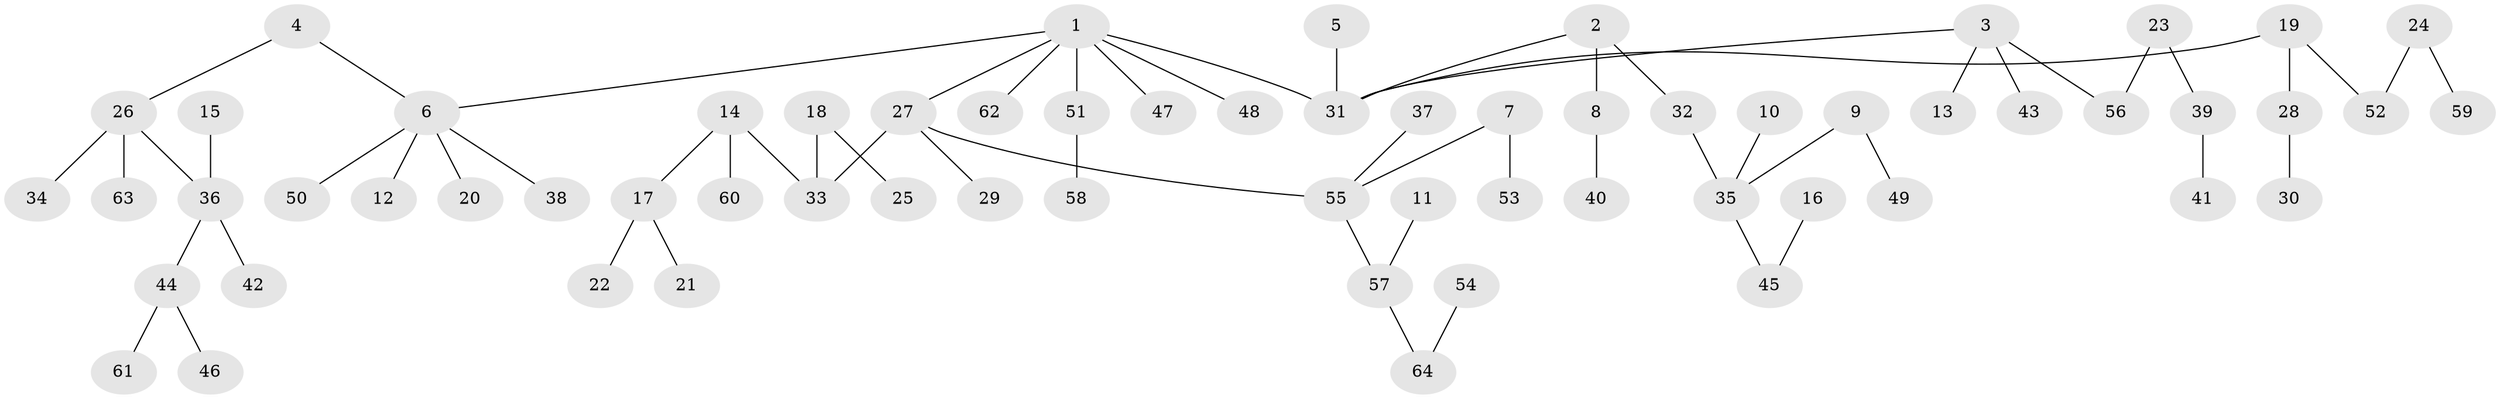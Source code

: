 // original degree distribution, {7: 0.015748031496062992, 6: 0.015748031496062992, 2: 0.2677165354330709, 3: 0.11811023622047244, 4: 0.03937007874015748, 5: 0.047244094488188976, 1: 0.49606299212598426}
// Generated by graph-tools (version 1.1) at 2025/02/03/09/25 03:02:16]
// undirected, 64 vertices, 63 edges
graph export_dot {
graph [start="1"]
  node [color=gray90,style=filled];
  1;
  2;
  3;
  4;
  5;
  6;
  7;
  8;
  9;
  10;
  11;
  12;
  13;
  14;
  15;
  16;
  17;
  18;
  19;
  20;
  21;
  22;
  23;
  24;
  25;
  26;
  27;
  28;
  29;
  30;
  31;
  32;
  33;
  34;
  35;
  36;
  37;
  38;
  39;
  40;
  41;
  42;
  43;
  44;
  45;
  46;
  47;
  48;
  49;
  50;
  51;
  52;
  53;
  54;
  55;
  56;
  57;
  58;
  59;
  60;
  61;
  62;
  63;
  64;
  1 -- 6 [weight=1.0];
  1 -- 27 [weight=1.0];
  1 -- 31 [weight=1.0];
  1 -- 47 [weight=1.0];
  1 -- 48 [weight=1.0];
  1 -- 51 [weight=1.0];
  1 -- 62 [weight=1.0];
  2 -- 8 [weight=1.0];
  2 -- 31 [weight=1.0];
  2 -- 32 [weight=1.0];
  3 -- 13 [weight=1.0];
  3 -- 31 [weight=1.0];
  3 -- 43 [weight=1.0];
  3 -- 56 [weight=1.0];
  4 -- 6 [weight=1.0];
  4 -- 26 [weight=1.0];
  5 -- 31 [weight=1.0];
  6 -- 12 [weight=1.0];
  6 -- 20 [weight=1.0];
  6 -- 38 [weight=1.0];
  6 -- 50 [weight=1.0];
  7 -- 53 [weight=1.0];
  7 -- 55 [weight=1.0];
  8 -- 40 [weight=1.0];
  9 -- 35 [weight=1.0];
  9 -- 49 [weight=1.0];
  10 -- 35 [weight=1.0];
  11 -- 57 [weight=1.0];
  14 -- 17 [weight=1.0];
  14 -- 33 [weight=1.0];
  14 -- 60 [weight=1.0];
  15 -- 36 [weight=1.0];
  16 -- 45 [weight=1.0];
  17 -- 21 [weight=1.0];
  17 -- 22 [weight=1.0];
  18 -- 25 [weight=1.0];
  18 -- 33 [weight=1.0];
  19 -- 28 [weight=1.0];
  19 -- 31 [weight=1.0];
  19 -- 52 [weight=1.0];
  23 -- 39 [weight=1.0];
  23 -- 56 [weight=1.0];
  24 -- 52 [weight=1.0];
  24 -- 59 [weight=1.0];
  26 -- 34 [weight=1.0];
  26 -- 36 [weight=1.0];
  26 -- 63 [weight=1.0];
  27 -- 29 [weight=1.0];
  27 -- 33 [weight=1.0];
  27 -- 55 [weight=1.0];
  28 -- 30 [weight=1.0];
  32 -- 35 [weight=1.0];
  35 -- 45 [weight=1.0];
  36 -- 42 [weight=1.0];
  36 -- 44 [weight=1.0];
  37 -- 55 [weight=1.0];
  39 -- 41 [weight=1.0];
  44 -- 46 [weight=1.0];
  44 -- 61 [weight=1.0];
  51 -- 58 [weight=1.0];
  54 -- 64 [weight=1.0];
  55 -- 57 [weight=1.0];
  57 -- 64 [weight=1.0];
}
